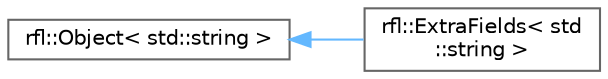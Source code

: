 digraph "类继承关系图"
{
 // LATEX_PDF_SIZE
  bgcolor="transparent";
  edge [fontname=Helvetica,fontsize=10,labelfontname=Helvetica,labelfontsize=10];
  node [fontname=Helvetica,fontsize=10,shape=box,height=0.2,width=0.4];
  rankdir="LR";
  Node0 [id="Node000000",label="rfl::Object\< std::string \>",height=0.2,width=0.4,color="grey40", fillcolor="white", style="filled",URL="$classrfl_1_1_object.html",tooltip=" "];
  Node0 -> Node1 [id="edge5830_Node000000_Node000001",dir="back",color="steelblue1",style="solid",tooltip=" "];
  Node1 [id="Node000001",label="rfl::ExtraFields\< std\l::string \>",height=0.2,width=0.4,color="grey40", fillcolor="white", style="filled",URL="$classrfl_1_1_extra_fields.html",tooltip=" "];
}
